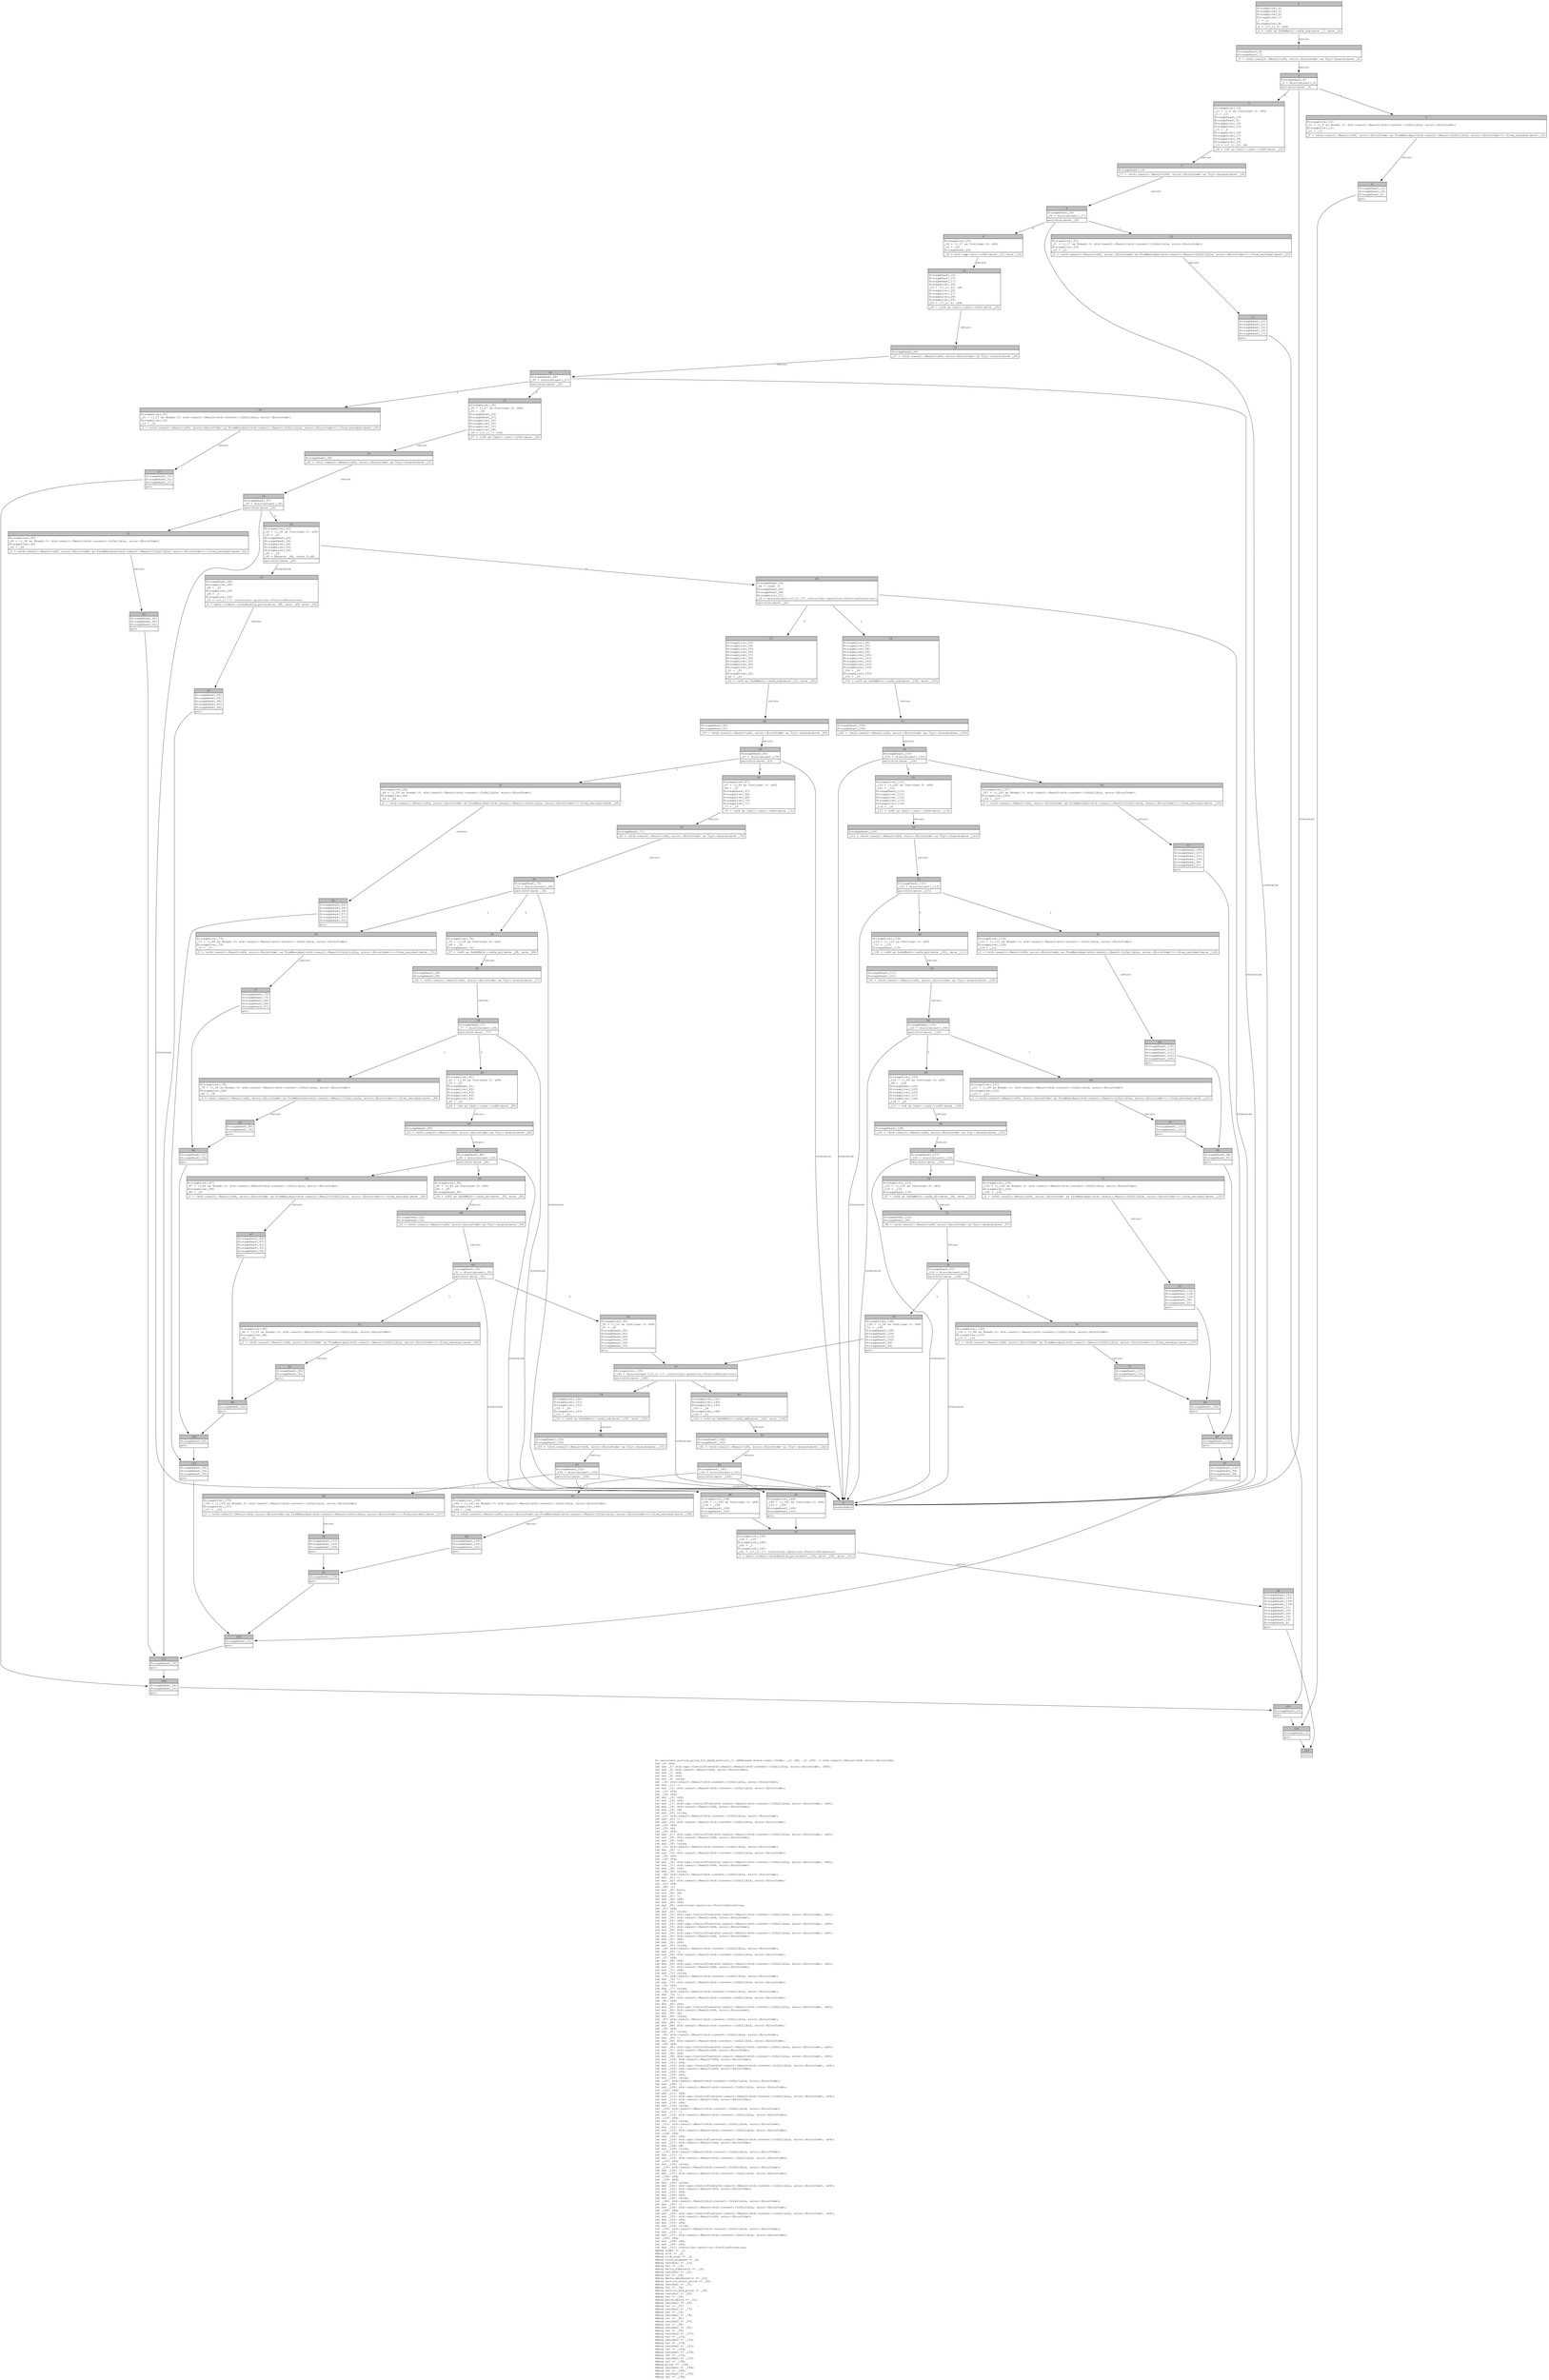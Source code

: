 digraph Mir_0_1904 {
    graph [fontname="Courier, monospace"];
    node [fontname="Courier, monospace"];
    edge [fontname="Courier, monospace"];
    label=<fn calculate_auction_price_for_fixed_auction(_1: &amp;ReErased state::user::Order, _2: u64, _3: u64) -&gt; std::result::Result&lt;u64, error::ErrorCode&gt;<br align="left"/>let _4: u64;<br align="left"/>let mut _5: std::ops::ControlFlow&lt;std::result::Result&lt;std::convert::Infallible, error::ErrorCode&gt;, u64&gt;;<br align="left"/>let mut _6: std::result::Result&lt;u64, error::ErrorCode&gt;;<br align="left"/>let mut _7: u64;<br align="left"/>let mut _8: u64;<br align="left"/>let mut _9: isize;<br align="left"/>let _10: std::result::Result&lt;std::convert::Infallible, error::ErrorCode&gt;;<br align="left"/>let mut _11: !;<br align="left"/>let mut _12: std::result::Result&lt;std::convert::Infallible, error::ErrorCode&gt;;<br align="left"/>let _13: u64;<br align="left"/>let _14: u64;<br align="left"/>let mut _15: u64;<br align="left"/>let mut _16: u64;<br align="left"/>let mut _17: std::ops::ControlFlow&lt;std::result::Result&lt;std::convert::Infallible, error::ErrorCode&gt;, u64&gt;;<br align="left"/>let mut _18: std::result::Result&lt;u64, error::ErrorCode&gt;;<br align="left"/>let mut _19: u8;<br align="left"/>let mut _20: isize;<br align="left"/>let _21: std::result::Result&lt;std::convert::Infallible, error::ErrorCode&gt;;<br align="left"/>let mut _22: !;<br align="left"/>let mut _23: std::result::Result&lt;std::convert::Infallible, error::ErrorCode&gt;;<br align="left"/>let _24: u64;<br align="left"/>let _25: u8;<br align="left"/>let _26: u64;<br align="left"/>let mut _27: std::ops::ControlFlow&lt;std::result::Result&lt;std::convert::Infallible, error::ErrorCode&gt;, u64&gt;;<br align="left"/>let mut _28: std::result::Result&lt;u64, error::ErrorCode&gt;;<br align="left"/>let mut _29: i64;<br align="left"/>let mut _30: isize;<br align="left"/>let _31: std::result::Result&lt;std::convert::Infallible, error::ErrorCode&gt;;<br align="left"/>let mut _32: !;<br align="left"/>let mut _33: std::result::Result&lt;std::convert::Infallible, error::ErrorCode&gt;;<br align="left"/>let _34: u64;<br align="left"/>let _35: u64;<br align="left"/>let mut _36: std::ops::ControlFlow&lt;std::result::Result&lt;std::convert::Infallible, error::ErrorCode&gt;, u64&gt;;<br align="left"/>let mut _37: std::result::Result&lt;u64, error::ErrorCode&gt;;<br align="left"/>let mut _38: i64;<br align="left"/>let mut _39: isize;<br align="left"/>let _40: std::result::Result&lt;std::convert::Infallible, error::ErrorCode&gt;;<br align="left"/>let mut _41: !;<br align="left"/>let mut _42: std::result::Result&lt;std::convert::Infallible, error::ErrorCode&gt;;<br align="left"/>let _43: u64;<br align="left"/>let _44: ();<br align="left"/>let mut _45: bool;<br align="left"/>let mut _46: u8;<br align="left"/>let mut _47: !;<br align="left"/>let mut _48: u64;<br align="left"/>let mut _49: u64;<br align="left"/>let mut _50: controller::position::PositionDirection;<br align="left"/>let _51: u64;<br align="left"/>let mut _52: isize;<br align="left"/>let mut _53: std::ops::ControlFlow&lt;std::result::Result&lt;std::convert::Infallible, error::ErrorCode&gt;, u64&gt;;<br align="left"/>let mut _54: std::result::Result&lt;u64, error::ErrorCode&gt;;<br align="left"/>let mut _55: u64;<br align="left"/>let mut _56: std::ops::ControlFlow&lt;std::result::Result&lt;std::convert::Infallible, error::ErrorCode&gt;, u64&gt;;<br align="left"/>let mut _57: std::result::Result&lt;u64, error::ErrorCode&gt;;<br align="left"/>let mut _58: u64;<br align="left"/>let mut _59: std::ops::ControlFlow&lt;std::result::Result&lt;std::convert::Infallible, error::ErrorCode&gt;, u64&gt;;<br align="left"/>let mut _60: std::result::Result&lt;u64, error::ErrorCode&gt;;<br align="left"/>let mut _61: u64;<br align="left"/>let mut _62: u64;<br align="left"/>let mut _63: isize;<br align="left"/>let _64: std::result::Result&lt;std::convert::Infallible, error::ErrorCode&gt;;<br align="left"/>let mut _65: !;<br align="left"/>let mut _66: std::result::Result&lt;std::convert::Infallible, error::ErrorCode&gt;;<br align="left"/>let _67: u64;<br align="left"/>let mut _68: u64;<br align="left"/>let mut _69: std::ops::ControlFlow&lt;std::result::Result&lt;std::convert::Infallible, error::ErrorCode&gt;, u64&gt;;<br align="left"/>let mut _70: std::result::Result&lt;u64, error::ErrorCode&gt;;<br align="left"/>let mut _71: u64;<br align="left"/>let mut _72: isize;<br align="left"/>let _73: std::result::Result&lt;std::convert::Infallible, error::ErrorCode&gt;;<br align="left"/>let mut _74: !;<br align="left"/>let mut _75: std::result::Result&lt;std::convert::Infallible, error::ErrorCode&gt;;<br align="left"/>let _76: u64;<br align="left"/>let mut _77: isize;<br align="left"/>let _78: std::result::Result&lt;std::convert::Infallible, error::ErrorCode&gt;;<br align="left"/>let mut _79: !;<br align="left"/>let mut _80: std::result::Result&lt;std::convert::Infallible, error::ErrorCode&gt;;<br align="left"/>let _81: u64;<br align="left"/>let mut _82: u64;<br align="left"/>let mut _83: std::ops::ControlFlow&lt;std::result::Result&lt;std::convert::Infallible, error::ErrorCode&gt;, u64&gt;;<br align="left"/>let mut _84: std::result::Result&lt;u64, error::ErrorCode&gt;;<br align="left"/>let mut _85: u8;<br align="left"/>let mut _86: isize;<br align="left"/>let _87: std::result::Result&lt;std::convert::Infallible, error::ErrorCode&gt;;<br align="left"/>let mut _88: !;<br align="left"/>let mut _89: std::result::Result&lt;std::convert::Infallible, error::ErrorCode&gt;;<br align="left"/>let _90: u64;<br align="left"/>let mut _91: isize;<br align="left"/>let _92: std::result::Result&lt;std::convert::Infallible, error::ErrorCode&gt;;<br align="left"/>let mut _93: !;<br align="left"/>let mut _94: std::result::Result&lt;std::convert::Infallible, error::ErrorCode&gt;;<br align="left"/>let _95: u64;<br align="left"/>let mut _96: std::ops::ControlFlow&lt;std::result::Result&lt;std::convert::Infallible, error::ErrorCode&gt;, u64&gt;;<br align="left"/>let mut _97: std::result::Result&lt;u64, error::ErrorCode&gt;;<br align="left"/>let mut _98: u64;<br align="left"/>let mut _99: std::ops::ControlFlow&lt;std::result::Result&lt;std::convert::Infallible, error::ErrorCode&gt;, u64&gt;;<br align="left"/>let mut _100: std::result::Result&lt;u64, error::ErrorCode&gt;;<br align="left"/>let mut _101: u64;<br align="left"/>let mut _102: std::ops::ControlFlow&lt;std::result::Result&lt;std::convert::Infallible, error::ErrorCode&gt;, u64&gt;;<br align="left"/>let mut _103: std::result::Result&lt;u64, error::ErrorCode&gt;;<br align="left"/>let mut _104: u64;<br align="left"/>let mut _105: u64;<br align="left"/>let mut _106: isize;<br align="left"/>let _107: std::result::Result&lt;std::convert::Infallible, error::ErrorCode&gt;;<br align="left"/>let mut _108: !;<br align="left"/>let mut _109: std::result::Result&lt;std::convert::Infallible, error::ErrorCode&gt;;<br align="left"/>let _110: u64;<br align="left"/>let mut _111: u64;<br align="left"/>let mut _112: std::ops::ControlFlow&lt;std::result::Result&lt;std::convert::Infallible, error::ErrorCode&gt;, u64&gt;;<br align="left"/>let mut _113: std::result::Result&lt;u64, error::ErrorCode&gt;;<br align="left"/>let mut _114: u64;<br align="left"/>let mut _115: isize;<br align="left"/>let _116: std::result::Result&lt;std::convert::Infallible, error::ErrorCode&gt;;<br align="left"/>let mut _117: !;<br align="left"/>let mut _118: std::result::Result&lt;std::convert::Infallible, error::ErrorCode&gt;;<br align="left"/>let _119: u64;<br align="left"/>let mut _120: isize;<br align="left"/>let _121: std::result::Result&lt;std::convert::Infallible, error::ErrorCode&gt;;<br align="left"/>let mut _122: !;<br align="left"/>let mut _123: std::result::Result&lt;std::convert::Infallible, error::ErrorCode&gt;;<br align="left"/>let _124: u64;<br align="left"/>let mut _125: u64;<br align="left"/>let mut _126: std::ops::ControlFlow&lt;std::result::Result&lt;std::convert::Infallible, error::ErrorCode&gt;, u64&gt;;<br align="left"/>let mut _127: std::result::Result&lt;u64, error::ErrorCode&gt;;<br align="left"/>let mut _128: u8;<br align="left"/>let mut _129: isize;<br align="left"/>let _130: std::result::Result&lt;std::convert::Infallible, error::ErrorCode&gt;;<br align="left"/>let mut _131: !;<br align="left"/>let mut _132: std::result::Result&lt;std::convert::Infallible, error::ErrorCode&gt;;<br align="left"/>let _133: u64;<br align="left"/>let mut _134: isize;<br align="left"/>let _135: std::result::Result&lt;std::convert::Infallible, error::ErrorCode&gt;;<br align="left"/>let mut _136: !;<br align="left"/>let mut _137: std::result::Result&lt;std::convert::Infallible, error::ErrorCode&gt;;<br align="left"/>let _138: u64;<br align="left"/>let _139: u64;<br align="left"/>let mut _140: isize;<br align="left"/>let mut _141: std::ops::ControlFlow&lt;std::result::Result&lt;std::convert::Infallible, error::ErrorCode&gt;, u64&gt;;<br align="left"/>let mut _142: std::result::Result&lt;u64, error::ErrorCode&gt;;<br align="left"/>let mut _143: u64;<br align="left"/>let mut _144: u64;<br align="left"/>let mut _145: isize;<br align="left"/>let _146: std::result::Result&lt;std::convert::Infallible, error::ErrorCode&gt;;<br align="left"/>let mut _147: !;<br align="left"/>let mut _148: std::result::Result&lt;std::convert::Infallible, error::ErrorCode&gt;;<br align="left"/>let _149: u64;<br align="left"/>let mut _150: std::ops::ControlFlow&lt;std::result::Result&lt;std::convert::Infallible, error::ErrorCode&gt;, u64&gt;;<br align="left"/>let mut _151: std::result::Result&lt;u64, error::ErrorCode&gt;;<br align="left"/>let mut _152: u64;<br align="left"/>let mut _153: u64;<br align="left"/>let mut _154: isize;<br align="left"/>let _155: std::result::Result&lt;std::convert::Infallible, error::ErrorCode&gt;;<br align="left"/>let mut _156: !;<br align="left"/>let mut _157: std::result::Result&lt;std::convert::Infallible, error::ErrorCode&gt;;<br align="left"/>let _158: u64;<br align="left"/>let mut _159: u64;<br align="left"/>let mut _160: u64;<br align="left"/>let mut _161: controller::position::PositionDirection;<br align="left"/>debug order =&gt; _1;<br align="left"/>debug slot =&gt; _2;<br align="left"/>debug tick_size =&gt; _3;<br align="left"/>debug slots_elapsed =&gt; _4;<br align="left"/>debug residual =&gt; _10;<br align="left"/>debug val =&gt; _13;<br align="left"/>debug delta_numerator =&gt; _14;<br align="left"/>debug residual =&gt; _21;<br align="left"/>debug val =&gt; _24;<br align="left"/>debug delta_denominator =&gt; _25;<br align="left"/>debug auction_start_price =&gt; _26;<br align="left"/>debug residual =&gt; _31;<br align="left"/>debug val =&gt; _34;<br align="left"/>debug auction_end_price =&gt; _35;<br align="left"/>debug residual =&gt; _40;<br align="left"/>debug val =&gt; _43;<br align="left"/>debug price_delta =&gt; _51;<br align="left"/>debug residual =&gt; _64;<br align="left"/>debug val =&gt; _67;<br align="left"/>debug residual =&gt; _73;<br align="left"/>debug val =&gt; _76;<br align="left"/>debug residual =&gt; _78;<br align="left"/>debug val =&gt; _81;<br align="left"/>debug residual =&gt; _87;<br align="left"/>debug val =&gt; _90;<br align="left"/>debug residual =&gt; _92;<br align="left"/>debug val =&gt; _95;<br align="left"/>debug residual =&gt; _107;<br align="left"/>debug val =&gt; _110;<br align="left"/>debug residual =&gt; _116;<br align="left"/>debug val =&gt; _119;<br align="left"/>debug residual =&gt; _121;<br align="left"/>debug val =&gt; _124;<br align="left"/>debug residual =&gt; _130;<br align="left"/>debug val =&gt; _133;<br align="left"/>debug residual =&gt; _135;<br align="left"/>debug val =&gt; _138;<br align="left"/>debug price =&gt; _139;<br align="left"/>debug residual =&gt; _146;<br align="left"/>debug val =&gt; _149;<br align="left"/>debug residual =&gt; _155;<br align="left"/>debug val =&gt; _158;<br align="left"/>>;
    bb0__0_1904 [shape="none", label=<<table border="0" cellborder="1" cellspacing="0"><tr><td bgcolor="gray" align="center" colspan="1">0</td></tr><tr><td align="left" balign="left">StorageLive(_4)<br/>StorageLive(_5)<br/>StorageLive(_6)<br/>StorageLive(_7)<br/>_7 = _2<br/>StorageLive(_8)<br/>_8 = ((*_1).0: u64)<br/></td></tr><tr><td align="left">_6 = &lt;u64 as SafeMath&gt;::safe_sub(move _7, move _8)</td></tr></table>>];
    bb1__0_1904 [shape="none", label=<<table border="0" cellborder="1" cellspacing="0"><tr><td bgcolor="gray" align="center" colspan="1">1</td></tr><tr><td align="left" balign="left">StorageDead(_8)<br/>StorageDead(_7)<br/></td></tr><tr><td align="left">_5 = &lt;std::result::Result&lt;u64, error::ErrorCode&gt; as Try&gt;::branch(move _6)</td></tr></table>>];
    bb2__0_1904 [shape="none", label=<<table border="0" cellborder="1" cellspacing="0"><tr><td bgcolor="gray" align="center" colspan="1">2</td></tr><tr><td align="left" balign="left">StorageDead(_6)<br/>_9 = discriminant(_5)<br/></td></tr><tr><td align="left">switchInt(move _9)</td></tr></table>>];
    bb3__0_1904 [shape="none", label=<<table border="0" cellborder="1" cellspacing="0"><tr><td bgcolor="gray" align="center" colspan="1">3</td></tr><tr><td align="left" balign="left">StorageLive(_13)<br/>_13 = ((_5 as Continue).0: u64)<br/>_4 = _13<br/>StorageDead(_13)<br/>StorageDead(_5)<br/>StorageLive(_14)<br/>StorageLive(_15)<br/>_15 = _4<br/>StorageLive(_16)<br/>StorageLive(_17)<br/>StorageLive(_18)<br/>StorageLive(_19)<br/>_19 = ((*_1).22: u8)<br/></td></tr><tr><td align="left">_18 = &lt;u8 as Cast&gt;::cast::&lt;u64&gt;(move _19)</td></tr></table>>];
    bb4__0_1904 [shape="none", label=<<table border="0" cellborder="1" cellspacing="0"><tr><td bgcolor="gray" align="center" colspan="1">4</td></tr><tr><td align="left">unreachable</td></tr></table>>];
    bb5__0_1904 [shape="none", label=<<table border="0" cellborder="1" cellspacing="0"><tr><td bgcolor="gray" align="center" colspan="1">5</td></tr><tr><td align="left" balign="left">StorageLive(_10)<br/>_10 = ((_5 as Break).0: std::result::Result&lt;std::convert::Infallible, error::ErrorCode&gt;)<br/>StorageLive(_12)<br/>_12 = _10<br/></td></tr><tr><td align="left">_0 = &lt;std::result::Result&lt;u64, error::ErrorCode&gt; as FromResidual&lt;std::result::Result&lt;Infallible, error::ErrorCode&gt;&gt;&gt;::from_residual(move _12)</td></tr></table>>];
    bb6__0_1904 [shape="none", label=<<table border="0" cellborder="1" cellspacing="0"><tr><td bgcolor="gray" align="center" colspan="1">6</td></tr><tr><td align="left" balign="left">StorageDead(_12)<br/>StorageDead(_10)<br/>StorageDead(_5)<br/></td></tr><tr><td align="left">goto</td></tr></table>>];
    bb7__0_1904 [shape="none", label=<<table border="0" cellborder="1" cellspacing="0"><tr><td bgcolor="gray" align="center" colspan="1">7</td></tr><tr><td align="left" balign="left">StorageDead(_19)<br/></td></tr><tr><td align="left">_17 = &lt;std::result::Result&lt;u64, error::ErrorCode&gt; as Try&gt;::branch(move _18)</td></tr></table>>];
    bb8__0_1904 [shape="none", label=<<table border="0" cellborder="1" cellspacing="0"><tr><td bgcolor="gray" align="center" colspan="1">8</td></tr><tr><td align="left" balign="left">StorageDead(_18)<br/>_20 = discriminant(_17)<br/></td></tr><tr><td align="left">switchInt(move _20)</td></tr></table>>];
    bb9__0_1904 [shape="none", label=<<table border="0" cellborder="1" cellspacing="0"><tr><td bgcolor="gray" align="center" colspan="1">9</td></tr><tr><td align="left" balign="left">StorageLive(_24)<br/>_24 = ((_17 as Continue).0: u64)<br/>_16 = _24<br/>StorageDead(_24)<br/></td></tr><tr><td align="left">_14 = std::cmp::min::&lt;u64&gt;(move _15, move _16)</td></tr></table>>];
    bb10__0_1904 [shape="none", label=<<table border="0" cellborder="1" cellspacing="0"><tr><td bgcolor="gray" align="center" colspan="1">10</td></tr><tr><td align="left" balign="left">StorageLive(_21)<br/>_21 = ((_17 as Break).0: std::result::Result&lt;std::convert::Infallible, error::ErrorCode&gt;)<br/>StorageLive(_23)<br/>_23 = _21<br/></td></tr><tr><td align="left">_0 = &lt;std::result::Result&lt;u64, error::ErrorCode&gt; as FromResidual&lt;std::result::Result&lt;Infallible, error::ErrorCode&gt;&gt;&gt;::from_residual(move _23)</td></tr></table>>];
    bb11__0_1904 [shape="none", label=<<table border="0" cellborder="1" cellspacing="0"><tr><td bgcolor="gray" align="center" colspan="1">11</td></tr><tr><td align="left" balign="left">StorageDead(_23)<br/>StorageDead(_21)<br/>StorageDead(_16)<br/>StorageDead(_15)<br/>StorageDead(_17)<br/></td></tr><tr><td align="left">goto</td></tr></table>>];
    bb12__0_1904 [shape="none", label=<<table border="0" cellborder="1" cellspacing="0"><tr><td bgcolor="gray" align="center" colspan="1">12</td></tr><tr><td align="left" balign="left">StorageDead(_16)<br/>StorageDead(_15)<br/>StorageDead(_17)<br/>StorageLive(_25)<br/>_25 = ((*_1).22: u8)<br/>StorageLive(_26)<br/>StorageLive(_27)<br/>StorageLive(_28)<br/>StorageLive(_29)<br/>_29 = ((*_1).6: i64)<br/></td></tr><tr><td align="left">_28 = &lt;i64 as Cast&gt;::cast::&lt;u64&gt;(move _29)</td></tr></table>>];
    bb13__0_1904 [shape="none", label=<<table border="0" cellborder="1" cellspacing="0"><tr><td bgcolor="gray" align="center" colspan="1">13</td></tr><tr><td align="left" balign="left">StorageDead(_29)<br/></td></tr><tr><td align="left">_27 = &lt;std::result::Result&lt;u64, error::ErrorCode&gt; as Try&gt;::branch(move _28)</td></tr></table>>];
    bb14__0_1904 [shape="none", label=<<table border="0" cellborder="1" cellspacing="0"><tr><td bgcolor="gray" align="center" colspan="1">14</td></tr><tr><td align="left" balign="left">StorageDead(_28)<br/>_30 = discriminant(_27)<br/></td></tr><tr><td align="left">switchInt(move _30)</td></tr></table>>];
    bb15__0_1904 [shape="none", label=<<table border="0" cellborder="1" cellspacing="0"><tr><td bgcolor="gray" align="center" colspan="1">15</td></tr><tr><td align="left" balign="left">StorageLive(_34)<br/>_34 = ((_27 as Continue).0: u64)<br/>_26 = _34<br/>StorageDead(_34)<br/>StorageDead(_27)<br/>StorageLive(_35)<br/>StorageLive(_36)<br/>StorageLive(_37)<br/>StorageLive(_38)<br/>_38 = ((*_1).7: i64)<br/></td></tr><tr><td align="left">_37 = &lt;i64 as Cast&gt;::cast::&lt;u64&gt;(move _38)</td></tr></table>>];
    bb16__0_1904 [shape="none", label=<<table border="0" cellborder="1" cellspacing="0"><tr><td bgcolor="gray" align="center" colspan="1">16</td></tr><tr><td align="left" balign="left">StorageLive(_31)<br/>_31 = ((_27 as Break).0: std::result::Result&lt;std::convert::Infallible, error::ErrorCode&gt;)<br/>StorageLive(_33)<br/>_33 = _31<br/></td></tr><tr><td align="left">_0 = &lt;std::result::Result&lt;u64, error::ErrorCode&gt; as FromResidual&lt;std::result::Result&lt;Infallible, error::ErrorCode&gt;&gt;&gt;::from_residual(move _33)</td></tr></table>>];
    bb17__0_1904 [shape="none", label=<<table border="0" cellborder="1" cellspacing="0"><tr><td bgcolor="gray" align="center" colspan="1">17</td></tr><tr><td align="left" balign="left">StorageDead(_33)<br/>StorageDead(_31)<br/>StorageDead(_27)<br/></td></tr><tr><td align="left">goto</td></tr></table>>];
    bb18__0_1904 [shape="none", label=<<table border="0" cellborder="1" cellspacing="0"><tr><td bgcolor="gray" align="center" colspan="1">18</td></tr><tr><td align="left" balign="left">StorageDead(_38)<br/></td></tr><tr><td align="left">_36 = &lt;std::result::Result&lt;u64, error::ErrorCode&gt; as Try&gt;::branch(move _37)</td></tr></table>>];
    bb19__0_1904 [shape="none", label=<<table border="0" cellborder="1" cellspacing="0"><tr><td bgcolor="gray" align="center" colspan="1">19</td></tr><tr><td align="left" balign="left">StorageDead(_37)<br/>_39 = discriminant(_36)<br/></td></tr><tr><td align="left">switchInt(move _39)</td></tr></table>>];
    bb20__0_1904 [shape="none", label=<<table border="0" cellborder="1" cellspacing="0"><tr><td bgcolor="gray" align="center" colspan="1">20</td></tr><tr><td align="left" balign="left">StorageLive(_43)<br/>_43 = ((_36 as Continue).0: u64)<br/>_35 = _43<br/>StorageDead(_43)<br/>StorageDead(_36)<br/>StorageLive(_44)<br/>StorageLive(_45)<br/>StorageLive(_46)<br/>_46 = _25<br/>_45 = Eq(move _46, const 0_u8)<br/></td></tr><tr><td align="left">switchInt(move _45)</td></tr></table>>];
    bb21__0_1904 [shape="none", label=<<table border="0" cellborder="1" cellspacing="0"><tr><td bgcolor="gray" align="center" colspan="1">21</td></tr><tr><td align="left" balign="left">StorageLive(_40)<br/>_40 = ((_36 as Break).0: std::result::Result&lt;std::convert::Infallible, error::ErrorCode&gt;)<br/>StorageLive(_42)<br/>_42 = _40<br/></td></tr><tr><td align="left">_0 = &lt;std::result::Result&lt;u64, error::ErrorCode&gt; as FromResidual&lt;std::result::Result&lt;Infallible, error::ErrorCode&gt;&gt;&gt;::from_residual(move _42)</td></tr></table>>];
    bb22__0_1904 [shape="none", label=<<table border="0" cellborder="1" cellspacing="0"><tr><td bgcolor="gray" align="center" colspan="1">22</td></tr><tr><td align="left" balign="left">StorageDead(_42)<br/>StorageDead(_40)<br/>StorageDead(_36)<br/></td></tr><tr><td align="left">goto</td></tr></table>>];
    bb23__0_1904 [shape="none", label=<<table border="0" cellborder="1" cellspacing="0"><tr><td bgcolor="gray" align="center" colspan="1">23</td></tr><tr><td align="left" balign="left">StorageDead(_46)<br/>StorageLive(_48)<br/>_48 = _35<br/>StorageLive(_49)<br/>_49 = _3<br/>StorageLive(_50)<br/>_50 = ((*_1).17: controller::position::PositionDirection)<br/></td></tr><tr><td align="left">_0 = math::orders::standardize_price(move _48, move _49, move _50)</td></tr></table>>];
    bb24__0_1904 [shape="none", label=<<table border="0" cellborder="1" cellspacing="0"><tr><td bgcolor="gray" align="center" colspan="1">24</td></tr><tr><td align="left" balign="left">StorageDead(_46)<br/>_44 = const ()<br/>StorageDead(_45)<br/>StorageDead(_44)<br/>StorageLive(_51)<br/>_52 = discriminant(((*_1).17: controller::position::PositionDirection))<br/></td></tr><tr><td align="left">switchInt(move _52)</td></tr></table>>];
    bb25__0_1904 [shape="none", label=<<table border="0" cellborder="1" cellspacing="0"><tr><td bgcolor="gray" align="center" colspan="1">25</td></tr><tr><td align="left" balign="left">StorageDead(_50)<br/>StorageDead(_49)<br/>StorageDead(_48)<br/>StorageDead(_45)<br/>StorageDead(_44)<br/></td></tr><tr><td align="left">goto</td></tr></table>>];
    bb26__0_1904 [shape="none", label=<<table border="0" cellborder="1" cellspacing="0"><tr><td bgcolor="gray" align="center" colspan="1">26</td></tr><tr><td align="left" balign="left">StorageLive(_96)<br/>StorageLive(_97)<br/>StorageLive(_98)<br/>StorageLive(_99)<br/>StorageLive(_100)<br/>StorageLive(_101)<br/>StorageLive(_102)<br/>StorageLive(_103)<br/>StorageLive(_104)<br/>_104 = _26<br/>StorageLive(_105)<br/>_105 = _35<br/></td></tr><tr><td align="left">_103 = &lt;u64 as SafeMath&gt;::safe_sub(move _104, move _105)</td></tr></table>>];
    bb27__0_1904 [shape="none", label=<<table border="0" cellborder="1" cellspacing="0"><tr><td bgcolor="gray" align="center" colspan="1">27</td></tr><tr><td align="left" balign="left">StorageLive(_53)<br/>StorageLive(_54)<br/>StorageLive(_55)<br/>StorageLive(_56)<br/>StorageLive(_57)<br/>StorageLive(_58)<br/>StorageLive(_59)<br/>StorageLive(_60)<br/>StorageLive(_61)<br/>_61 = _35<br/>StorageLive(_62)<br/>_62 = _26<br/></td></tr><tr><td align="left">_60 = &lt;u64 as SafeMath&gt;::safe_sub(move _61, move _62)</td></tr></table>>];
    bb28__0_1904 [shape="none", label=<<table border="0" cellborder="1" cellspacing="0"><tr><td bgcolor="gray" align="center" colspan="1">28</td></tr><tr><td align="left" balign="left">StorageDead(_62)<br/>StorageDead(_61)<br/></td></tr><tr><td align="left">_59 = &lt;std::result::Result&lt;u64, error::ErrorCode&gt; as Try&gt;::branch(move _60)</td></tr></table>>];
    bb29__0_1904 [shape="none", label=<<table border="0" cellborder="1" cellspacing="0"><tr><td bgcolor="gray" align="center" colspan="1">29</td></tr><tr><td align="left" balign="left">StorageDead(_60)<br/>_63 = discriminant(_59)<br/></td></tr><tr><td align="left">switchInt(move _63)</td></tr></table>>];
    bb30__0_1904 [shape="none", label=<<table border="0" cellborder="1" cellspacing="0"><tr><td bgcolor="gray" align="center" colspan="1">30</td></tr><tr><td align="left" balign="left">StorageLive(_67)<br/>_67 = ((_59 as Continue).0: u64)<br/>_58 = _67<br/>StorageDead(_67)<br/>StorageLive(_68)<br/>StorageLive(_69)<br/>StorageLive(_70)<br/>StorageLive(_71)<br/>_71 = _14<br/></td></tr><tr><td align="left">_70 = &lt;u64 as Cast&gt;::cast::&lt;u64&gt;(move _71)</td></tr></table>>];
    bb31__0_1904 [shape="none", label=<<table border="0" cellborder="1" cellspacing="0"><tr><td bgcolor="gray" align="center" colspan="1">31</td></tr><tr><td align="left" balign="left">StorageLive(_64)<br/>_64 = ((_59 as Break).0: std::result::Result&lt;std::convert::Infallible, error::ErrorCode&gt;)<br/>StorageLive(_66)<br/>_66 = _64<br/></td></tr><tr><td align="left">_0 = &lt;std::result::Result&lt;u64, error::ErrorCode&gt; as FromResidual&lt;std::result::Result&lt;Infallible, error::ErrorCode&gt;&gt;&gt;::from_residual(move _66)</td></tr></table>>];
    bb32__0_1904 [shape="none", label=<<table border="0" cellborder="1" cellspacing="0"><tr><td bgcolor="gray" align="center" colspan="1">32</td></tr><tr><td align="left" balign="left">StorageDead(_66)<br/>StorageDead(_64)<br/>StorageDead(_58)<br/>StorageDead(_57)<br/>StorageDead(_55)<br/>StorageDead(_54)<br/></td></tr><tr><td align="left">goto</td></tr></table>>];
    bb33__0_1904 [shape="none", label=<<table border="0" cellborder="1" cellspacing="0"><tr><td bgcolor="gray" align="center" colspan="1">33</td></tr><tr><td align="left" balign="left">StorageDead(_71)<br/></td></tr><tr><td align="left">_69 = &lt;std::result::Result&lt;u64, error::ErrorCode&gt; as Try&gt;::branch(move _70)</td></tr></table>>];
    bb34__0_1904 [shape="none", label=<<table border="0" cellborder="1" cellspacing="0"><tr><td bgcolor="gray" align="center" colspan="1">34</td></tr><tr><td align="left" balign="left">StorageDead(_70)<br/>_72 = discriminant(_69)<br/></td></tr><tr><td align="left">switchInt(move _72)</td></tr></table>>];
    bb35__0_1904 [shape="none", label=<<table border="0" cellborder="1" cellspacing="0"><tr><td bgcolor="gray" align="center" colspan="1">35</td></tr><tr><td align="left" balign="left">StorageLive(_76)<br/>_76 = ((_69 as Continue).0: u64)<br/>_68 = _76<br/>StorageDead(_76)<br/></td></tr><tr><td align="left">_57 = &lt;u64 as SafeMath&gt;::safe_mul(move _58, move _68)</td></tr></table>>];
    bb36__0_1904 [shape="none", label=<<table border="0" cellborder="1" cellspacing="0"><tr><td bgcolor="gray" align="center" colspan="1">36</td></tr><tr><td align="left" balign="left">StorageLive(_73)<br/>_73 = ((_69 as Break).0: std::result::Result&lt;std::convert::Infallible, error::ErrorCode&gt;)<br/>StorageLive(_75)<br/>_75 = _73<br/></td></tr><tr><td align="left">_0 = &lt;std::result::Result&lt;u64, error::ErrorCode&gt; as FromResidual&lt;std::result::Result&lt;Infallible, error::ErrorCode&gt;&gt;&gt;::from_residual(move _75)</td></tr></table>>];
    bb37__0_1904 [shape="none", label=<<table border="0" cellborder="1" cellspacing="0"><tr><td bgcolor="gray" align="center" colspan="1">37</td></tr><tr><td align="left" balign="left">StorageDead(_75)<br/>StorageDead(_73)<br/>StorageDead(_68)<br/>StorageDead(_58)<br/>StorageDead(_57)<br/></td></tr><tr><td align="left">goto</td></tr></table>>];
    bb38__0_1904 [shape="none", label=<<table border="0" cellborder="1" cellspacing="0"><tr><td bgcolor="gray" align="center" colspan="1">38</td></tr><tr><td align="left" balign="left">StorageDead(_68)<br/>StorageDead(_58)<br/></td></tr><tr><td align="left">_56 = &lt;std::result::Result&lt;u64, error::ErrorCode&gt; as Try&gt;::branch(move _57)</td></tr></table>>];
    bb39__0_1904 [shape="none", label=<<table border="0" cellborder="1" cellspacing="0"><tr><td bgcolor="gray" align="center" colspan="1">39</td></tr><tr><td align="left" balign="left">StorageDead(_57)<br/>_77 = discriminant(_56)<br/></td></tr><tr><td align="left">switchInt(move _77)</td></tr></table>>];
    bb40__0_1904 [shape="none", label=<<table border="0" cellborder="1" cellspacing="0"><tr><td bgcolor="gray" align="center" colspan="1">40</td></tr><tr><td align="left" balign="left">StorageLive(_81)<br/>_81 = ((_56 as Continue).0: u64)<br/>_55 = _81<br/>StorageDead(_81)<br/>StorageLive(_82)<br/>StorageLive(_83)<br/>StorageLive(_84)<br/>StorageLive(_85)<br/>_85 = _25<br/></td></tr><tr><td align="left">_84 = &lt;u8 as Cast&gt;::cast::&lt;u64&gt;(move _85)</td></tr></table>>];
    bb41__0_1904 [shape="none", label=<<table border="0" cellborder="1" cellspacing="0"><tr><td bgcolor="gray" align="center" colspan="1">41</td></tr><tr><td align="left" balign="left">StorageLive(_78)<br/>_78 = ((_56 as Break).0: std::result::Result&lt;std::convert::Infallible, error::ErrorCode&gt;)<br/>StorageLive(_80)<br/>_80 = _78<br/></td></tr><tr><td align="left">_0 = &lt;std::result::Result&lt;u64, error::ErrorCode&gt; as FromResidual&lt;std::result::Result&lt;Infallible, error::ErrorCode&gt;&gt;&gt;::from_residual(move _80)</td></tr></table>>];
    bb42__0_1904 [shape="none", label=<<table border="0" cellborder="1" cellspacing="0"><tr><td bgcolor="gray" align="center" colspan="1">42</td></tr><tr><td align="left" balign="left">StorageDead(_80)<br/>StorageDead(_78)<br/></td></tr><tr><td align="left">goto</td></tr></table>>];
    bb43__0_1904 [shape="none", label=<<table border="0" cellborder="1" cellspacing="0"><tr><td bgcolor="gray" align="center" colspan="1">43</td></tr><tr><td align="left" balign="left">StorageDead(_85)<br/></td></tr><tr><td align="left">_83 = &lt;std::result::Result&lt;u64, error::ErrorCode&gt; as Try&gt;::branch(move _84)</td></tr></table>>];
    bb44__0_1904 [shape="none", label=<<table border="0" cellborder="1" cellspacing="0"><tr><td bgcolor="gray" align="center" colspan="1">44</td></tr><tr><td align="left" balign="left">StorageDead(_84)<br/>_86 = discriminant(_83)<br/></td></tr><tr><td align="left">switchInt(move _86)</td></tr></table>>];
    bb45__0_1904 [shape="none", label=<<table border="0" cellborder="1" cellspacing="0"><tr><td bgcolor="gray" align="center" colspan="1">45</td></tr><tr><td align="left" balign="left">StorageLive(_90)<br/>_90 = ((_83 as Continue).0: u64)<br/>_82 = _90<br/>StorageDead(_90)<br/></td></tr><tr><td align="left">_54 = &lt;u64 as SafeMath&gt;::safe_div(move _55, move _82)</td></tr></table>>];
    bb46__0_1904 [shape="none", label=<<table border="0" cellborder="1" cellspacing="0"><tr><td bgcolor="gray" align="center" colspan="1">46</td></tr><tr><td align="left" balign="left">StorageLive(_87)<br/>_87 = ((_83 as Break).0: std::result::Result&lt;std::convert::Infallible, error::ErrorCode&gt;)<br/>StorageLive(_89)<br/>_89 = _87<br/></td></tr><tr><td align="left">_0 = &lt;std::result::Result&lt;u64, error::ErrorCode&gt; as FromResidual&lt;std::result::Result&lt;Infallible, error::ErrorCode&gt;&gt;&gt;::from_residual(move _89)</td></tr></table>>];
    bb47__0_1904 [shape="none", label=<<table border="0" cellborder="1" cellspacing="0"><tr><td bgcolor="gray" align="center" colspan="1">47</td></tr><tr><td align="left" balign="left">StorageDead(_89)<br/>StorageDead(_87)<br/>StorageDead(_82)<br/>StorageDead(_55)<br/>StorageDead(_54)<br/></td></tr><tr><td align="left">goto</td></tr></table>>];
    bb48__0_1904 [shape="none", label=<<table border="0" cellborder="1" cellspacing="0"><tr><td bgcolor="gray" align="center" colspan="1">48</td></tr><tr><td align="left" balign="left">StorageDead(_82)<br/>StorageDead(_55)<br/></td></tr><tr><td align="left">_53 = &lt;std::result::Result&lt;u64, error::ErrorCode&gt; as Try&gt;::branch(move _54)</td></tr></table>>];
    bb49__0_1904 [shape="none", label=<<table border="0" cellborder="1" cellspacing="0"><tr><td bgcolor="gray" align="center" colspan="1">49</td></tr><tr><td align="left" balign="left">StorageDead(_54)<br/>_91 = discriminant(_53)<br/></td></tr><tr><td align="left">switchInt(move _91)</td></tr></table>>];
    bb50__0_1904 [shape="none", label=<<table border="0" cellborder="1" cellspacing="0"><tr><td bgcolor="gray" align="center" colspan="1">50</td></tr><tr><td align="left" balign="left">StorageLive(_95)<br/>_95 = ((_53 as Continue).0: u64)<br/>_51 = _95<br/>StorageDead(_95)<br/>StorageDead(_83)<br/>StorageDead(_69)<br/>StorageDead(_59)<br/>StorageDead(_56)<br/>StorageDead(_53)<br/></td></tr><tr><td align="left">goto</td></tr></table>>];
    bb51__0_1904 [shape="none", label=<<table border="0" cellborder="1" cellspacing="0"><tr><td bgcolor="gray" align="center" colspan="1">51</td></tr><tr><td align="left" balign="left">StorageLive(_92)<br/>_92 = ((_53 as Break).0: std::result::Result&lt;std::convert::Infallible, error::ErrorCode&gt;)<br/>StorageLive(_94)<br/>_94 = _92<br/></td></tr><tr><td align="left">_0 = &lt;std::result::Result&lt;u64, error::ErrorCode&gt; as FromResidual&lt;std::result::Result&lt;Infallible, error::ErrorCode&gt;&gt;&gt;::from_residual(move _94)</td></tr></table>>];
    bb52__0_1904 [shape="none", label=<<table border="0" cellborder="1" cellspacing="0"><tr><td bgcolor="gray" align="center" colspan="1">52</td></tr><tr><td align="left" balign="left">StorageDead(_94)<br/>StorageDead(_92)<br/></td></tr><tr><td align="left">goto</td></tr></table>>];
    bb53__0_1904 [shape="none", label=<<table border="0" cellborder="1" cellspacing="0"><tr><td bgcolor="gray" align="center" colspan="1">53</td></tr><tr><td align="left" balign="left">StorageDead(_105)<br/>StorageDead(_104)<br/></td></tr><tr><td align="left">_102 = &lt;std::result::Result&lt;u64, error::ErrorCode&gt; as Try&gt;::branch(move _103)</td></tr></table>>];
    bb54__0_1904 [shape="none", label=<<table border="0" cellborder="1" cellspacing="0"><tr><td bgcolor="gray" align="center" colspan="1">54</td></tr><tr><td align="left" balign="left">StorageDead(_103)<br/>_106 = discriminant(_102)<br/></td></tr><tr><td align="left">switchInt(move _106)</td></tr></table>>];
    bb55__0_1904 [shape="none", label=<<table border="0" cellborder="1" cellspacing="0"><tr><td bgcolor="gray" align="center" colspan="1">55</td></tr><tr><td align="left" balign="left">StorageLive(_110)<br/>_110 = ((_102 as Continue).0: u64)<br/>_101 = _110<br/>StorageDead(_110)<br/>StorageLive(_111)<br/>StorageLive(_112)<br/>StorageLive(_113)<br/>StorageLive(_114)<br/>_114 = _14<br/></td></tr><tr><td align="left">_113 = &lt;u64 as Cast&gt;::cast::&lt;u64&gt;(move _114)</td></tr></table>>];
    bb56__0_1904 [shape="none", label=<<table border="0" cellborder="1" cellspacing="0"><tr><td bgcolor="gray" align="center" colspan="1">56</td></tr><tr><td align="left" balign="left">StorageLive(_107)<br/>_107 = ((_102 as Break).0: std::result::Result&lt;std::convert::Infallible, error::ErrorCode&gt;)<br/>StorageLive(_109)<br/>_109 = _107<br/></td></tr><tr><td align="left">_0 = &lt;std::result::Result&lt;u64, error::ErrorCode&gt; as FromResidual&lt;std::result::Result&lt;Infallible, error::ErrorCode&gt;&gt;&gt;::from_residual(move _109)</td></tr></table>>];
    bb57__0_1904 [shape="none", label=<<table border="0" cellborder="1" cellspacing="0"><tr><td bgcolor="gray" align="center" colspan="1">57</td></tr><tr><td align="left" balign="left">StorageDead(_109)<br/>StorageDead(_107)<br/>StorageDead(_101)<br/>StorageDead(_100)<br/>StorageDead(_98)<br/>StorageDead(_97)<br/></td></tr><tr><td align="left">goto</td></tr></table>>];
    bb58__0_1904 [shape="none", label=<<table border="0" cellborder="1" cellspacing="0"><tr><td bgcolor="gray" align="center" colspan="1">58</td></tr><tr><td align="left" balign="left">StorageDead(_114)<br/></td></tr><tr><td align="left">_112 = &lt;std::result::Result&lt;u64, error::ErrorCode&gt; as Try&gt;::branch(move _113)</td></tr></table>>];
    bb59__0_1904 [shape="none", label=<<table border="0" cellborder="1" cellspacing="0"><tr><td bgcolor="gray" align="center" colspan="1">59</td></tr><tr><td align="left" balign="left">StorageDead(_113)<br/>_115 = discriminant(_112)<br/></td></tr><tr><td align="left">switchInt(move _115)</td></tr></table>>];
    bb60__0_1904 [shape="none", label=<<table border="0" cellborder="1" cellspacing="0"><tr><td bgcolor="gray" align="center" colspan="1">60</td></tr><tr><td align="left" balign="left">StorageLive(_119)<br/>_119 = ((_112 as Continue).0: u64)<br/>_111 = _119<br/>StorageDead(_119)<br/></td></tr><tr><td align="left">_100 = &lt;u64 as SafeMath&gt;::safe_mul(move _101, move _111)</td></tr></table>>];
    bb61__0_1904 [shape="none", label=<<table border="0" cellborder="1" cellspacing="0"><tr><td bgcolor="gray" align="center" colspan="1">61</td></tr><tr><td align="left" balign="left">StorageLive(_116)<br/>_116 = ((_112 as Break).0: std::result::Result&lt;std::convert::Infallible, error::ErrorCode&gt;)<br/>StorageLive(_118)<br/>_118 = _116<br/></td></tr><tr><td align="left">_0 = &lt;std::result::Result&lt;u64, error::ErrorCode&gt; as FromResidual&lt;std::result::Result&lt;Infallible, error::ErrorCode&gt;&gt;&gt;::from_residual(move _118)</td></tr></table>>];
    bb62__0_1904 [shape="none", label=<<table border="0" cellborder="1" cellspacing="0"><tr><td bgcolor="gray" align="center" colspan="1">62</td></tr><tr><td align="left" balign="left">StorageDead(_118)<br/>StorageDead(_116)<br/>StorageDead(_111)<br/>StorageDead(_101)<br/>StorageDead(_100)<br/></td></tr><tr><td align="left">goto</td></tr></table>>];
    bb63__0_1904 [shape="none", label=<<table border="0" cellborder="1" cellspacing="0"><tr><td bgcolor="gray" align="center" colspan="1">63</td></tr><tr><td align="left" balign="left">StorageDead(_111)<br/>StorageDead(_101)<br/></td></tr><tr><td align="left">_99 = &lt;std::result::Result&lt;u64, error::ErrorCode&gt; as Try&gt;::branch(move _100)</td></tr></table>>];
    bb64__0_1904 [shape="none", label=<<table border="0" cellborder="1" cellspacing="0"><tr><td bgcolor="gray" align="center" colspan="1">64</td></tr><tr><td align="left" balign="left">StorageDead(_100)<br/>_120 = discriminant(_99)<br/></td></tr><tr><td align="left">switchInt(move _120)</td></tr></table>>];
    bb65__0_1904 [shape="none", label=<<table border="0" cellborder="1" cellspacing="0"><tr><td bgcolor="gray" align="center" colspan="1">65</td></tr><tr><td align="left" balign="left">StorageLive(_124)<br/>_124 = ((_99 as Continue).0: u64)<br/>_98 = _124<br/>StorageDead(_124)<br/>StorageLive(_125)<br/>StorageLive(_126)<br/>StorageLive(_127)<br/>StorageLive(_128)<br/>_128 = _25<br/></td></tr><tr><td align="left">_127 = &lt;u8 as Cast&gt;::cast::&lt;u64&gt;(move _128)</td></tr></table>>];
    bb66__0_1904 [shape="none", label=<<table border="0" cellborder="1" cellspacing="0"><tr><td bgcolor="gray" align="center" colspan="1">66</td></tr><tr><td align="left" balign="left">StorageLive(_121)<br/>_121 = ((_99 as Break).0: std::result::Result&lt;std::convert::Infallible, error::ErrorCode&gt;)<br/>StorageLive(_123)<br/>_123 = _121<br/></td></tr><tr><td align="left">_0 = &lt;std::result::Result&lt;u64, error::ErrorCode&gt; as FromResidual&lt;std::result::Result&lt;Infallible, error::ErrorCode&gt;&gt;&gt;::from_residual(move _123)</td></tr></table>>];
    bb67__0_1904 [shape="none", label=<<table border="0" cellborder="1" cellspacing="0"><tr><td bgcolor="gray" align="center" colspan="1">67</td></tr><tr><td align="left" balign="left">StorageDead(_123)<br/>StorageDead(_121)<br/></td></tr><tr><td align="left">goto</td></tr></table>>];
    bb68__0_1904 [shape="none", label=<<table border="0" cellborder="1" cellspacing="0"><tr><td bgcolor="gray" align="center" colspan="1">68</td></tr><tr><td align="left" balign="left">StorageDead(_128)<br/></td></tr><tr><td align="left">_126 = &lt;std::result::Result&lt;u64, error::ErrorCode&gt; as Try&gt;::branch(move _127)</td></tr></table>>];
    bb69__0_1904 [shape="none", label=<<table border="0" cellborder="1" cellspacing="0"><tr><td bgcolor="gray" align="center" colspan="1">69</td></tr><tr><td align="left" balign="left">StorageDead(_127)<br/>_129 = discriminant(_126)<br/></td></tr><tr><td align="left">switchInt(move _129)</td></tr></table>>];
    bb70__0_1904 [shape="none", label=<<table border="0" cellborder="1" cellspacing="0"><tr><td bgcolor="gray" align="center" colspan="1">70</td></tr><tr><td align="left" balign="left">StorageLive(_133)<br/>_133 = ((_126 as Continue).0: u64)<br/>_125 = _133<br/>StorageDead(_133)<br/></td></tr><tr><td align="left">_97 = &lt;u64 as SafeMath&gt;::safe_div(move _98, move _125)</td></tr></table>>];
    bb71__0_1904 [shape="none", label=<<table border="0" cellborder="1" cellspacing="0"><tr><td bgcolor="gray" align="center" colspan="1">71</td></tr><tr><td align="left" balign="left">StorageLive(_130)<br/>_130 = ((_126 as Break).0: std::result::Result&lt;std::convert::Infallible, error::ErrorCode&gt;)<br/>StorageLive(_132)<br/>_132 = _130<br/></td></tr><tr><td align="left">_0 = &lt;std::result::Result&lt;u64, error::ErrorCode&gt; as FromResidual&lt;std::result::Result&lt;Infallible, error::ErrorCode&gt;&gt;&gt;::from_residual(move _132)</td></tr></table>>];
    bb72__0_1904 [shape="none", label=<<table border="0" cellborder="1" cellspacing="0"><tr><td bgcolor="gray" align="center" colspan="1">72</td></tr><tr><td align="left" balign="left">StorageDead(_132)<br/>StorageDead(_130)<br/>StorageDead(_125)<br/>StorageDead(_98)<br/>StorageDead(_97)<br/></td></tr><tr><td align="left">goto</td></tr></table>>];
    bb73__0_1904 [shape="none", label=<<table border="0" cellborder="1" cellspacing="0"><tr><td bgcolor="gray" align="center" colspan="1">73</td></tr><tr><td align="left" balign="left">StorageDead(_125)<br/>StorageDead(_98)<br/></td></tr><tr><td align="left">_96 = &lt;std::result::Result&lt;u64, error::ErrorCode&gt; as Try&gt;::branch(move _97)</td></tr></table>>];
    bb74__0_1904 [shape="none", label=<<table border="0" cellborder="1" cellspacing="0"><tr><td bgcolor="gray" align="center" colspan="1">74</td></tr><tr><td align="left" balign="left">StorageDead(_97)<br/>_134 = discriminant(_96)<br/></td></tr><tr><td align="left">switchInt(move _134)</td></tr></table>>];
    bb75__0_1904 [shape="none", label=<<table border="0" cellborder="1" cellspacing="0"><tr><td bgcolor="gray" align="center" colspan="1">75</td></tr><tr><td align="left" balign="left">StorageLive(_138)<br/>_138 = ((_96 as Continue).0: u64)<br/>_51 = _138<br/>StorageDead(_138)<br/>StorageDead(_126)<br/>StorageDead(_112)<br/>StorageDead(_102)<br/>StorageDead(_99)<br/>StorageDead(_96)<br/></td></tr><tr><td align="left">goto</td></tr></table>>];
    bb76__0_1904 [shape="none", label=<<table border="0" cellborder="1" cellspacing="0"><tr><td bgcolor="gray" align="center" colspan="1">76</td></tr><tr><td align="left" balign="left">StorageLive(_135)<br/>_135 = ((_96 as Break).0: std::result::Result&lt;std::convert::Infallible, error::ErrorCode&gt;)<br/>StorageLive(_137)<br/>_137 = _135<br/></td></tr><tr><td align="left">_0 = &lt;std::result::Result&lt;u64, error::ErrorCode&gt; as FromResidual&lt;std::result::Result&lt;Infallible, error::ErrorCode&gt;&gt;&gt;::from_residual(move _137)</td></tr></table>>];
    bb77__0_1904 [shape="none", label=<<table border="0" cellborder="1" cellspacing="0"><tr><td bgcolor="gray" align="center" colspan="1">77</td></tr><tr><td align="left" balign="left">StorageDead(_137)<br/>StorageDead(_135)<br/></td></tr><tr><td align="left">goto</td></tr></table>>];
    bb78__0_1904 [shape="none", label=<<table border="0" cellborder="1" cellspacing="0"><tr><td bgcolor="gray" align="center" colspan="1">78</td></tr><tr><td align="left" balign="left">StorageLive(_139)<br/>_140 = discriminant(((*_1).17: controller::position::PositionDirection))<br/></td></tr><tr><td align="left">switchInt(move _140)</td></tr></table>>];
    bb79__0_1904 [shape="none", label=<<table border="0" cellborder="1" cellspacing="0"><tr><td bgcolor="gray" align="center" colspan="1">79</td></tr><tr><td align="left" balign="left">StorageLive(_150)<br/>StorageLive(_151)<br/>StorageLive(_152)<br/>_152 = _26<br/>StorageLive(_153)<br/>_153 = _51<br/></td></tr><tr><td align="left">_151 = &lt;u64 as SafeMath&gt;::safe_sub(move _152, move _153)</td></tr></table>>];
    bb80__0_1904 [shape="none", label=<<table border="0" cellborder="1" cellspacing="0"><tr><td bgcolor="gray" align="center" colspan="1">80</td></tr><tr><td align="left" balign="left">StorageLive(_141)<br/>StorageLive(_142)<br/>StorageLive(_143)<br/>_143 = _26<br/>StorageLive(_144)<br/>_144 = _51<br/></td></tr><tr><td align="left">_142 = &lt;u64 as SafeMath&gt;::safe_add(move _143, move _144)</td></tr></table>>];
    bb81__0_1904 [shape="none", label=<<table border="0" cellborder="1" cellspacing="0"><tr><td bgcolor="gray" align="center" colspan="1">81</td></tr><tr><td align="left" balign="left">StorageDead(_144)<br/>StorageDead(_143)<br/></td></tr><tr><td align="left">_141 = &lt;std::result::Result&lt;u64, error::ErrorCode&gt; as Try&gt;::branch(move _142)</td></tr></table>>];
    bb82__0_1904 [shape="none", label=<<table border="0" cellborder="1" cellspacing="0"><tr><td bgcolor="gray" align="center" colspan="1">82</td></tr><tr><td align="left" balign="left">StorageDead(_142)<br/>_145 = discriminant(_141)<br/></td></tr><tr><td align="left">switchInt(move _145)</td></tr></table>>];
    bb83__0_1904 [shape="none", label=<<table border="0" cellborder="1" cellspacing="0"><tr><td bgcolor="gray" align="center" colspan="1">83</td></tr><tr><td align="left" balign="left">StorageLive(_149)<br/>_149 = ((_141 as Continue).0: u64)<br/>_139 = _149<br/>StorageDead(_149)<br/>StorageDead(_141)<br/></td></tr><tr><td align="left">goto</td></tr></table>>];
    bb84__0_1904 [shape="none", label=<<table border="0" cellborder="1" cellspacing="0"><tr><td bgcolor="gray" align="center" colspan="1">84</td></tr><tr><td align="left" balign="left">StorageLive(_146)<br/>_146 = ((_141 as Break).0: std::result::Result&lt;std::convert::Infallible, error::ErrorCode&gt;)<br/>StorageLive(_148)<br/>_148 = _146<br/></td></tr><tr><td align="left">_0 = &lt;std::result::Result&lt;u64, error::ErrorCode&gt; as FromResidual&lt;std::result::Result&lt;Infallible, error::ErrorCode&gt;&gt;&gt;::from_residual(move _148)</td></tr></table>>];
    bb85__0_1904 [shape="none", label=<<table border="0" cellborder="1" cellspacing="0"><tr><td bgcolor="gray" align="center" colspan="1">85</td></tr><tr><td align="left" balign="left">StorageDead(_148)<br/>StorageDead(_146)<br/>StorageDead(_141)<br/></td></tr><tr><td align="left">goto</td></tr></table>>];
    bb86__0_1904 [shape="none", label=<<table border="0" cellborder="1" cellspacing="0"><tr><td bgcolor="gray" align="center" colspan="1">86</td></tr><tr><td align="left" balign="left">StorageDead(_153)<br/>StorageDead(_152)<br/></td></tr><tr><td align="left">_150 = &lt;std::result::Result&lt;u64, error::ErrorCode&gt; as Try&gt;::branch(move _151)</td></tr></table>>];
    bb87__0_1904 [shape="none", label=<<table border="0" cellborder="1" cellspacing="0"><tr><td bgcolor="gray" align="center" colspan="1">87</td></tr><tr><td align="left" balign="left">StorageDead(_151)<br/>_154 = discriminant(_150)<br/></td></tr><tr><td align="left">switchInt(move _154)</td></tr></table>>];
    bb88__0_1904 [shape="none", label=<<table border="0" cellborder="1" cellspacing="0"><tr><td bgcolor="gray" align="center" colspan="1">88</td></tr><tr><td align="left" balign="left">StorageLive(_158)<br/>_158 = ((_150 as Continue).0: u64)<br/>_139 = _158<br/>StorageDead(_158)<br/>StorageDead(_150)<br/></td></tr><tr><td align="left">goto</td></tr></table>>];
    bb89__0_1904 [shape="none", label=<<table border="0" cellborder="1" cellspacing="0"><tr><td bgcolor="gray" align="center" colspan="1">89</td></tr><tr><td align="left" balign="left">StorageLive(_155)<br/>_155 = ((_150 as Break).0: std::result::Result&lt;std::convert::Infallible, error::ErrorCode&gt;)<br/>StorageLive(_157)<br/>_157 = _155<br/></td></tr><tr><td align="left">_0 = &lt;std::result::Result&lt;u64, error::ErrorCode&gt; as FromResidual&lt;std::result::Result&lt;Infallible, error::ErrorCode&gt;&gt;&gt;::from_residual(move _157)</td></tr></table>>];
    bb90__0_1904 [shape="none", label=<<table border="0" cellborder="1" cellspacing="0"><tr><td bgcolor="gray" align="center" colspan="1">90</td></tr><tr><td align="left" balign="left">StorageDead(_157)<br/>StorageDead(_155)<br/>StorageDead(_150)<br/></td></tr><tr><td align="left">goto</td></tr></table>>];
    bb91__0_1904 [shape="none", label=<<table border="0" cellborder="1" cellspacing="0"><tr><td bgcolor="gray" align="center" colspan="1">91</td></tr><tr><td align="left" balign="left">StorageLive(_159)<br/>_159 = _139<br/>StorageLive(_160)<br/>_160 = _3<br/>StorageLive(_161)<br/>_161 = ((*_1).17: controller::position::PositionDirection)<br/></td></tr><tr><td align="left">_0 = math::orders::standardize_price(move _159, move _160, move _161)</td></tr></table>>];
    bb92__0_1904 [shape="none", label=<<table border="0" cellborder="1" cellspacing="0"><tr><td bgcolor="gray" align="center" colspan="1">92</td></tr><tr><td align="left" balign="left">StorageDead(_161)<br/>StorageDead(_160)<br/>StorageDead(_159)<br/>StorageDead(_139)<br/>StorageDead(_51)<br/>StorageDead(_35)<br/>StorageDead(_26)<br/>StorageDead(_25)<br/>StorageDead(_14)<br/>StorageDead(_4)<br/></td></tr><tr><td align="left">goto</td></tr></table>>];
    bb93__0_1904 [shape="none", label=<<table border="0" cellborder="1" cellspacing="0"><tr><td bgcolor="gray" align="center" colspan="1">93</td></tr><tr><td align="left" balign="left">StorageDead(_139)<br/></td></tr><tr><td align="left">goto</td></tr></table>>];
    bb94__0_1904 [shape="none", label=<<table border="0" cellborder="1" cellspacing="0"><tr><td bgcolor="gray" align="center" colspan="1">94</td></tr><tr><td align="left" balign="left">StorageDead(_126)<br/></td></tr><tr><td align="left">goto</td></tr></table>>];
    bb95__0_1904 [shape="none", label=<<table border="0" cellborder="1" cellspacing="0"><tr><td bgcolor="gray" align="center" colspan="1">95</td></tr><tr><td align="left" balign="left">StorageDead(_98)<br/>StorageDead(_97)<br/></td></tr><tr><td align="left">goto</td></tr></table>>];
    bb96__0_1904 [shape="none", label=<<table border="0" cellborder="1" cellspacing="0"><tr><td bgcolor="gray" align="center" colspan="1">96</td></tr><tr><td align="left" balign="left">StorageDead(_112)<br/></td></tr><tr><td align="left">goto</td></tr></table>>];
    bb97__0_1904 [shape="none", label=<<table border="0" cellborder="1" cellspacing="0"><tr><td bgcolor="gray" align="center" colspan="1">97</td></tr><tr><td align="left" balign="left">StorageDead(_102)<br/>StorageDead(_99)<br/>StorageDead(_96)<br/></td></tr><tr><td align="left">goto</td></tr></table>>];
    bb98__0_1904 [shape="none", label=<<table border="0" cellborder="1" cellspacing="0"><tr><td bgcolor="gray" align="center" colspan="1">98</td></tr><tr><td align="left" balign="left">StorageDead(_83)<br/></td></tr><tr><td align="left">goto</td></tr></table>>];
    bb99__0_1904 [shape="none", label=<<table border="0" cellborder="1" cellspacing="0"><tr><td bgcolor="gray" align="center" colspan="1">99</td></tr><tr><td align="left" balign="left">StorageDead(_55)<br/>StorageDead(_54)<br/></td></tr><tr><td align="left">goto</td></tr></table>>];
    bb100__0_1904 [shape="none", label=<<table border="0" cellborder="1" cellspacing="0"><tr><td bgcolor="gray" align="center" colspan="1">100</td></tr><tr><td align="left" balign="left">StorageDead(_69)<br/></td></tr><tr><td align="left">goto</td></tr></table>>];
    bb101__0_1904 [shape="none", label=<<table border="0" cellborder="1" cellspacing="0"><tr><td bgcolor="gray" align="center" colspan="1">101</td></tr><tr><td align="left" balign="left">StorageDead(_59)<br/>StorageDead(_56)<br/>StorageDead(_53)<br/></td></tr><tr><td align="left">goto</td></tr></table>>];
    bb102__0_1904 [shape="none", label=<<table border="0" cellborder="1" cellspacing="0"><tr><td bgcolor="gray" align="center" colspan="1">102</td></tr><tr><td align="left" balign="left">StorageDead(_51)<br/></td></tr><tr><td align="left">goto</td></tr></table>>];
    bb103__0_1904 [shape="none", label=<<table border="0" cellborder="1" cellspacing="0"><tr><td bgcolor="gray" align="center" colspan="1">103</td></tr><tr><td align="left" balign="left">StorageDead(_35)<br/></td></tr><tr><td align="left">goto</td></tr></table>>];
    bb104__0_1904 [shape="none", label=<<table border="0" cellborder="1" cellspacing="0"><tr><td bgcolor="gray" align="center" colspan="1">104</td></tr><tr><td align="left" balign="left">StorageDead(_26)<br/>StorageDead(_25)<br/></td></tr><tr><td align="left">goto</td></tr></table>>];
    bb105__0_1904 [shape="none", label=<<table border="0" cellborder="1" cellspacing="0"><tr><td bgcolor="gray" align="center" colspan="1">105</td></tr><tr><td align="left" balign="left">StorageDead(_14)<br/></td></tr><tr><td align="left">goto</td></tr></table>>];
    bb106__0_1904 [shape="none", label=<<table border="0" cellborder="1" cellspacing="0"><tr><td bgcolor="gray" align="center" colspan="1">106</td></tr><tr><td align="left" balign="left">StorageDead(_4)<br/></td></tr><tr><td align="left">goto</td></tr></table>>];
    bb107__0_1904 [shape="none", label=<<table border="0" cellborder="1" cellspacing="0"><tr><td bgcolor="gray" align="center" colspan="1">107</td></tr><tr><td align="left">return</td></tr></table>>];
    bb0__0_1904 -> bb1__0_1904 [label="return"];
    bb1__0_1904 -> bb2__0_1904 [label="return"];
    bb2__0_1904 -> bb3__0_1904 [label="0"];
    bb2__0_1904 -> bb5__0_1904 [label="1"];
    bb2__0_1904 -> bb4__0_1904 [label="otherwise"];
    bb3__0_1904 -> bb7__0_1904 [label="return"];
    bb5__0_1904 -> bb6__0_1904 [label="return"];
    bb6__0_1904 -> bb106__0_1904 [label=""];
    bb7__0_1904 -> bb8__0_1904 [label="return"];
    bb8__0_1904 -> bb9__0_1904 [label="0"];
    bb8__0_1904 -> bb10__0_1904 [label="1"];
    bb8__0_1904 -> bb4__0_1904 [label="otherwise"];
    bb9__0_1904 -> bb12__0_1904 [label="return"];
    bb10__0_1904 -> bb11__0_1904 [label="return"];
    bb11__0_1904 -> bb105__0_1904 [label=""];
    bb12__0_1904 -> bb13__0_1904 [label="return"];
    bb13__0_1904 -> bb14__0_1904 [label="return"];
    bb14__0_1904 -> bb15__0_1904 [label="0"];
    bb14__0_1904 -> bb16__0_1904 [label="1"];
    bb14__0_1904 -> bb4__0_1904 [label="otherwise"];
    bb15__0_1904 -> bb18__0_1904 [label="return"];
    bb16__0_1904 -> bb17__0_1904 [label="return"];
    bb17__0_1904 -> bb104__0_1904 [label=""];
    bb18__0_1904 -> bb19__0_1904 [label="return"];
    bb19__0_1904 -> bb20__0_1904 [label="0"];
    bb19__0_1904 -> bb21__0_1904 [label="1"];
    bb19__0_1904 -> bb4__0_1904 [label="otherwise"];
    bb20__0_1904 -> bb24__0_1904 [label="0"];
    bb20__0_1904 -> bb23__0_1904 [label="otherwise"];
    bb21__0_1904 -> bb22__0_1904 [label="return"];
    bb22__0_1904 -> bb103__0_1904 [label=""];
    bb23__0_1904 -> bb25__0_1904 [label="return"];
    bb24__0_1904 -> bb27__0_1904 [label="0"];
    bb24__0_1904 -> bb26__0_1904 [label="1"];
    bb24__0_1904 -> bb4__0_1904 [label="otherwise"];
    bb25__0_1904 -> bb103__0_1904 [label=""];
    bb26__0_1904 -> bb53__0_1904 [label="return"];
    bb27__0_1904 -> bb28__0_1904 [label="return"];
    bb28__0_1904 -> bb29__0_1904 [label="return"];
    bb29__0_1904 -> bb30__0_1904 [label="0"];
    bb29__0_1904 -> bb31__0_1904 [label="1"];
    bb29__0_1904 -> bb4__0_1904 [label="otherwise"];
    bb30__0_1904 -> bb33__0_1904 [label="return"];
    bb31__0_1904 -> bb32__0_1904 [label="return"];
    bb32__0_1904 -> bb101__0_1904 [label=""];
    bb33__0_1904 -> bb34__0_1904 [label="return"];
    bb34__0_1904 -> bb35__0_1904 [label="0"];
    bb34__0_1904 -> bb36__0_1904 [label="1"];
    bb34__0_1904 -> bb4__0_1904 [label="otherwise"];
    bb35__0_1904 -> bb38__0_1904 [label="return"];
    bb36__0_1904 -> bb37__0_1904 [label="return"];
    bb37__0_1904 -> bb99__0_1904 [label=""];
    bb38__0_1904 -> bb39__0_1904 [label="return"];
    bb39__0_1904 -> bb40__0_1904 [label="0"];
    bb39__0_1904 -> bb41__0_1904 [label="1"];
    bb39__0_1904 -> bb4__0_1904 [label="otherwise"];
    bb40__0_1904 -> bb43__0_1904 [label="return"];
    bb41__0_1904 -> bb42__0_1904 [label="return"];
    bb42__0_1904 -> bb99__0_1904 [label=""];
    bb43__0_1904 -> bb44__0_1904 [label="return"];
    bb44__0_1904 -> bb45__0_1904 [label="0"];
    bb44__0_1904 -> bb46__0_1904 [label="1"];
    bb44__0_1904 -> bb4__0_1904 [label="otherwise"];
    bb45__0_1904 -> bb48__0_1904 [label="return"];
    bb46__0_1904 -> bb47__0_1904 [label="return"];
    bb47__0_1904 -> bb98__0_1904 [label=""];
    bb48__0_1904 -> bb49__0_1904 [label="return"];
    bb49__0_1904 -> bb50__0_1904 [label="0"];
    bb49__0_1904 -> bb51__0_1904 [label="1"];
    bb49__0_1904 -> bb4__0_1904 [label="otherwise"];
    bb50__0_1904 -> bb78__0_1904 [label=""];
    bb51__0_1904 -> bb52__0_1904 [label="return"];
    bb52__0_1904 -> bb98__0_1904 [label=""];
    bb53__0_1904 -> bb54__0_1904 [label="return"];
    bb54__0_1904 -> bb55__0_1904 [label="0"];
    bb54__0_1904 -> bb56__0_1904 [label="1"];
    bb54__0_1904 -> bb4__0_1904 [label="otherwise"];
    bb55__0_1904 -> bb58__0_1904 [label="return"];
    bb56__0_1904 -> bb57__0_1904 [label="return"];
    bb57__0_1904 -> bb97__0_1904 [label=""];
    bb58__0_1904 -> bb59__0_1904 [label="return"];
    bb59__0_1904 -> bb60__0_1904 [label="0"];
    bb59__0_1904 -> bb61__0_1904 [label="1"];
    bb59__0_1904 -> bb4__0_1904 [label="otherwise"];
    bb60__0_1904 -> bb63__0_1904 [label="return"];
    bb61__0_1904 -> bb62__0_1904 [label="return"];
    bb62__0_1904 -> bb95__0_1904 [label=""];
    bb63__0_1904 -> bb64__0_1904 [label="return"];
    bb64__0_1904 -> bb65__0_1904 [label="0"];
    bb64__0_1904 -> bb66__0_1904 [label="1"];
    bb64__0_1904 -> bb4__0_1904 [label="otherwise"];
    bb65__0_1904 -> bb68__0_1904 [label="return"];
    bb66__0_1904 -> bb67__0_1904 [label="return"];
    bb67__0_1904 -> bb95__0_1904 [label=""];
    bb68__0_1904 -> bb69__0_1904 [label="return"];
    bb69__0_1904 -> bb70__0_1904 [label="0"];
    bb69__0_1904 -> bb71__0_1904 [label="1"];
    bb69__0_1904 -> bb4__0_1904 [label="otherwise"];
    bb70__0_1904 -> bb73__0_1904 [label="return"];
    bb71__0_1904 -> bb72__0_1904 [label="return"];
    bb72__0_1904 -> bb94__0_1904 [label=""];
    bb73__0_1904 -> bb74__0_1904 [label="return"];
    bb74__0_1904 -> bb75__0_1904 [label="0"];
    bb74__0_1904 -> bb76__0_1904 [label="1"];
    bb74__0_1904 -> bb4__0_1904 [label="otherwise"];
    bb75__0_1904 -> bb78__0_1904 [label=""];
    bb76__0_1904 -> bb77__0_1904 [label="return"];
    bb77__0_1904 -> bb94__0_1904 [label=""];
    bb78__0_1904 -> bb80__0_1904 [label="0"];
    bb78__0_1904 -> bb79__0_1904 [label="1"];
    bb78__0_1904 -> bb4__0_1904 [label="otherwise"];
    bb79__0_1904 -> bb86__0_1904 [label="return"];
    bb80__0_1904 -> bb81__0_1904 [label="return"];
    bb81__0_1904 -> bb82__0_1904 [label="return"];
    bb82__0_1904 -> bb83__0_1904 [label="0"];
    bb82__0_1904 -> bb84__0_1904 [label="1"];
    bb82__0_1904 -> bb4__0_1904 [label="otherwise"];
    bb83__0_1904 -> bb91__0_1904 [label=""];
    bb84__0_1904 -> bb85__0_1904 [label="return"];
    bb85__0_1904 -> bb93__0_1904 [label=""];
    bb86__0_1904 -> bb87__0_1904 [label="return"];
    bb87__0_1904 -> bb88__0_1904 [label="0"];
    bb87__0_1904 -> bb89__0_1904 [label="1"];
    bb87__0_1904 -> bb4__0_1904 [label="otherwise"];
    bb88__0_1904 -> bb91__0_1904 [label=""];
    bb89__0_1904 -> bb90__0_1904 [label="return"];
    bb90__0_1904 -> bb93__0_1904 [label=""];
    bb91__0_1904 -> bb92__0_1904 [label="return"];
    bb92__0_1904 -> bb107__0_1904 [label=""];
    bb93__0_1904 -> bb102__0_1904 [label=""];
    bb94__0_1904 -> bb96__0_1904 [label=""];
    bb95__0_1904 -> bb96__0_1904 [label=""];
    bb96__0_1904 -> bb97__0_1904 [label=""];
    bb97__0_1904 -> bb102__0_1904 [label=""];
    bb98__0_1904 -> bb100__0_1904 [label=""];
    bb99__0_1904 -> bb100__0_1904 [label=""];
    bb100__0_1904 -> bb101__0_1904 [label=""];
    bb101__0_1904 -> bb102__0_1904 [label=""];
    bb102__0_1904 -> bb103__0_1904 [label=""];
    bb103__0_1904 -> bb104__0_1904 [label=""];
    bb104__0_1904 -> bb105__0_1904 [label=""];
    bb105__0_1904 -> bb106__0_1904 [label=""];
    bb106__0_1904 -> bb107__0_1904 [label=""];
}
